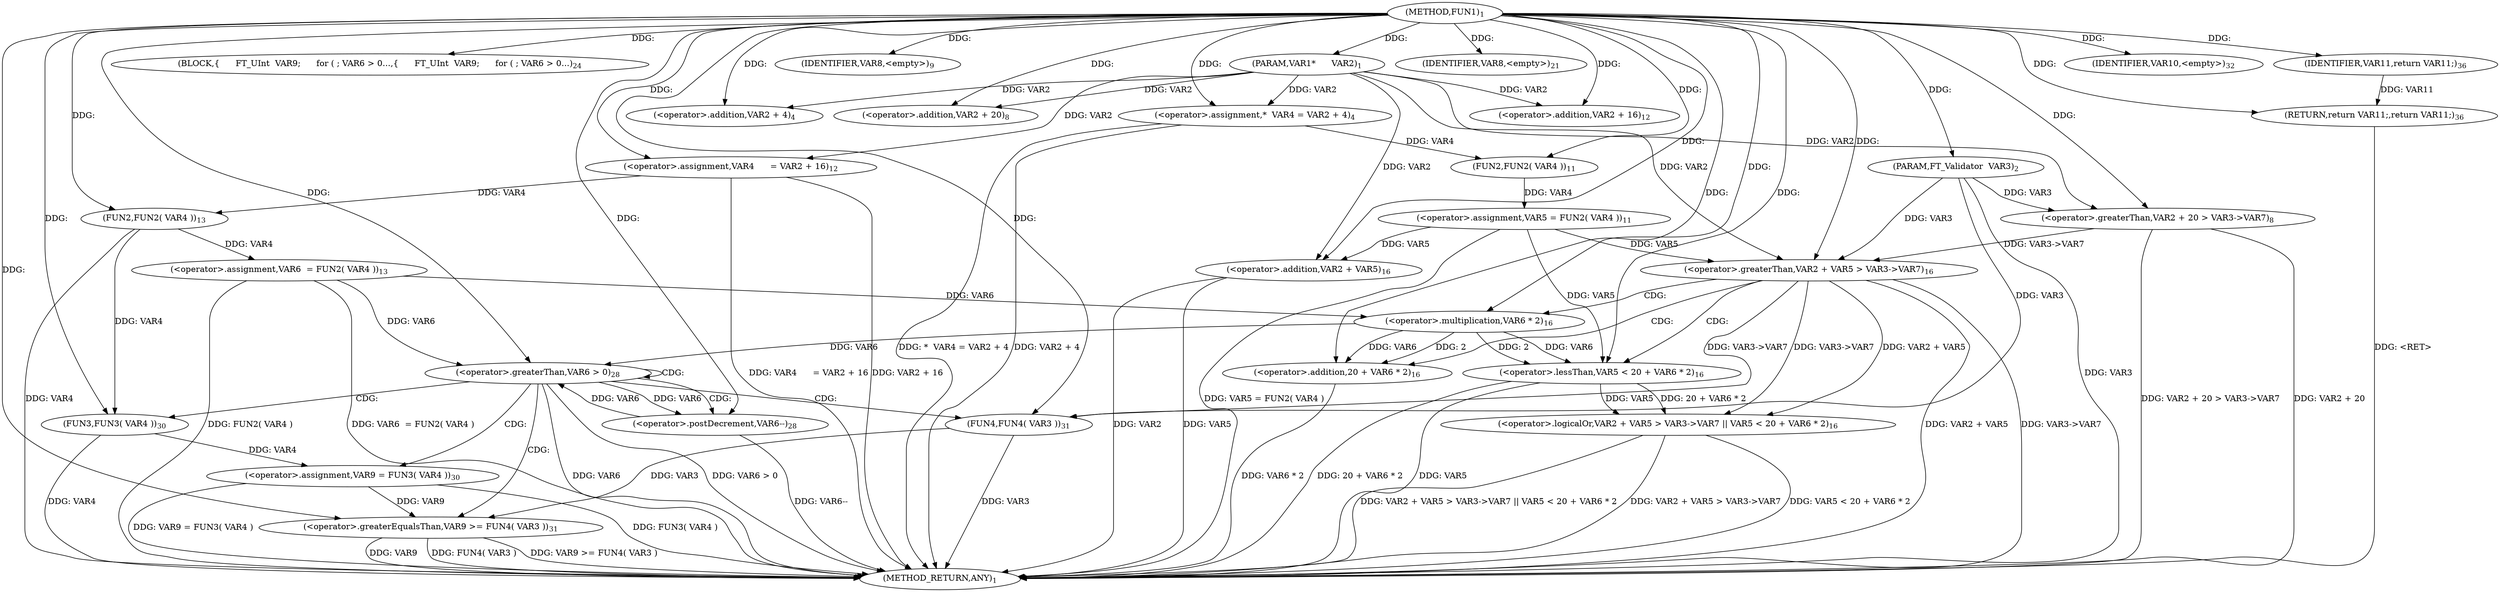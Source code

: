 digraph "FUN1" {  
"8" [label = <(METHOD,FUN1)<SUB>1</SUB>> ]
"84" [label = <(METHOD_RETURN,ANY)<SUB>1</SUB>> ]
"9" [label = <(PARAM,VAR1*      VAR2)<SUB>1</SUB>> ]
"10" [label = <(PARAM,FT_Validator  VAR3)<SUB>2</SUB>> ]
"13" [label = <(&lt;operator&gt;.assignment,*  VAR4 = VAR2 + 4)<SUB>4</SUB>> ]
"30" [label = <(&lt;operator&gt;.assignment,VAR5 = FUN2( VAR4 ))<SUB>11</SUB>> ]
"34" [label = <(&lt;operator&gt;.assignment,VAR4      = VAR2 + 16)<SUB>12</SUB>> ]
"39" [label = <(&lt;operator&gt;.assignment,VAR6  = FUN2( VAR4 ))<SUB>13</SUB>> ]
"61" [label = <(BLOCK,{
      FT_UInt  VAR9;


      for ( ; VAR6 &gt; 0...,{
      FT_UInt  VAR9;


      for ( ; VAR6 &gt; 0...)<SUB>24</SUB>> ]
"82" [label = <(RETURN,return VAR11;,return VAR11;)<SUB>36</SUB>> ]
"21" [label = <(&lt;operator&gt;.greaterThan,VAR2 + 20 &gt; VAR3-&gt;VAR7)<SUB>8</SUB>> ]
"44" [label = <(&lt;operator&gt;.logicalOr,VAR2 + VAR5 &gt; VAR3-&gt;VAR7 || VAR5 &lt; 20 + VAR6 * 2)<SUB>16</SUB>> ]
"83" [label = <(IDENTIFIER,VAR11,return VAR11;)<SUB>36</SUB>> ]
"15" [label = <(&lt;operator&gt;.addition,VAR2 + 4)<SUB>4</SUB>> ]
"29" [label = <(IDENTIFIER,VAR8,&lt;empty&gt;)<SUB>9</SUB>> ]
"32" [label = <(FUN2,FUN2( VAR4 ))<SUB>11</SUB>> ]
"36" [label = <(&lt;operator&gt;.addition,VAR2 + 16)<SUB>12</SUB>> ]
"41" [label = <(FUN2,FUN2( VAR4 ))<SUB>13</SUB>> ]
"60" [label = <(IDENTIFIER,VAR8,&lt;empty&gt;)<SUB>21</SUB>> ]
"65" [label = <(&lt;operator&gt;.greaterThan,VAR6 &gt; 0)<SUB>28</SUB>> ]
"68" [label = <(&lt;operator&gt;.postDecrement,VAR6--)<SUB>28</SUB>> ]
"22" [label = <(&lt;operator&gt;.addition,VAR2 + 20)<SUB>8</SUB>> ]
"45" [label = <(&lt;operator&gt;.greaterThan,VAR2 + VAR5 &gt; VAR3-&gt;VAR7)<SUB>16</SUB>> ]
"52" [label = <(&lt;operator&gt;.lessThan,VAR5 &lt; 20 + VAR6 * 2)<SUB>16</SUB>> ]
"71" [label = <(&lt;operator&gt;.assignment,VAR9 = FUN3( VAR4 ))<SUB>30</SUB>> ]
"46" [label = <(&lt;operator&gt;.addition,VAR2 + VAR5)<SUB>16</SUB>> ]
"54" [label = <(&lt;operator&gt;.addition,20 + VAR6 * 2)<SUB>16</SUB>> ]
"76" [label = <(&lt;operator&gt;.greaterEqualsThan,VAR9 &gt;= FUN4( VAR3 ))<SUB>31</SUB>> ]
"56" [label = <(&lt;operator&gt;.multiplication,VAR6 * 2)<SUB>16</SUB>> ]
"73" [label = <(FUN3,FUN3( VAR4 ))<SUB>30</SUB>> ]
"81" [label = <(IDENTIFIER,VAR10,&lt;empty&gt;)<SUB>32</SUB>> ]
"78" [label = <(FUN4,FUN4( VAR3 ))<SUB>31</SUB>> ]
  "82" -> "84"  [ label = "DDG: &lt;RET&gt;"] 
  "10" -> "84"  [ label = "DDG: VAR3"] 
  "13" -> "84"  [ label = "DDG: VAR2 + 4"] 
  "13" -> "84"  [ label = "DDG: *  VAR4 = VAR2 + 4"] 
  "21" -> "84"  [ label = "DDG: VAR2 + 20"] 
  "21" -> "84"  [ label = "DDG: VAR2 + 20 &gt; VAR3-&gt;VAR7"] 
  "30" -> "84"  [ label = "DDG: VAR5 = FUN2( VAR4 )"] 
  "34" -> "84"  [ label = "DDG: VAR2 + 16"] 
  "34" -> "84"  [ label = "DDG: VAR4      = VAR2 + 16"] 
  "41" -> "84"  [ label = "DDG: VAR4"] 
  "39" -> "84"  [ label = "DDG: FUN2( VAR4 )"] 
  "39" -> "84"  [ label = "DDG: VAR6  = FUN2( VAR4 )"] 
  "46" -> "84"  [ label = "DDG: VAR2"] 
  "46" -> "84"  [ label = "DDG: VAR5"] 
  "45" -> "84"  [ label = "DDG: VAR2 + VAR5"] 
  "45" -> "84"  [ label = "DDG: VAR3-&gt;VAR7"] 
  "44" -> "84"  [ label = "DDG: VAR2 + VAR5 &gt; VAR3-&gt;VAR7"] 
  "52" -> "84"  [ label = "DDG: VAR5"] 
  "54" -> "84"  [ label = "DDG: VAR6 * 2"] 
  "52" -> "84"  [ label = "DDG: 20 + VAR6 * 2"] 
  "44" -> "84"  [ label = "DDG: VAR5 &lt; 20 + VAR6 * 2"] 
  "44" -> "84"  [ label = "DDG: VAR2 + VAR5 &gt; VAR3-&gt;VAR7 || VAR5 &lt; 20 + VAR6 * 2"] 
  "65" -> "84"  [ label = "DDG: VAR6"] 
  "65" -> "84"  [ label = "DDG: VAR6 &gt; 0"] 
  "73" -> "84"  [ label = "DDG: VAR4"] 
  "71" -> "84"  [ label = "DDG: FUN3( VAR4 )"] 
  "71" -> "84"  [ label = "DDG: VAR9 = FUN3( VAR4 )"] 
  "76" -> "84"  [ label = "DDG: VAR9"] 
  "78" -> "84"  [ label = "DDG: VAR3"] 
  "76" -> "84"  [ label = "DDG: FUN4( VAR3 )"] 
  "76" -> "84"  [ label = "DDG: VAR9 &gt;= FUN4( VAR3 )"] 
  "68" -> "84"  [ label = "DDG: VAR6--"] 
  "8" -> "9"  [ label = "DDG: "] 
  "8" -> "10"  [ label = "DDG: "] 
  "9" -> "13"  [ label = "DDG: VAR2"] 
  "8" -> "13"  [ label = "DDG: "] 
  "32" -> "30"  [ label = "DDG: VAR4"] 
  "8" -> "34"  [ label = "DDG: "] 
  "9" -> "34"  [ label = "DDG: VAR2"] 
  "41" -> "39"  [ label = "DDG: VAR4"] 
  "8" -> "61"  [ label = "DDG: "] 
  "83" -> "82"  [ label = "DDG: VAR11"] 
  "8" -> "82"  [ label = "DDG: "] 
  "8" -> "83"  [ label = "DDG: "] 
  "9" -> "15"  [ label = "DDG: VAR2"] 
  "8" -> "15"  [ label = "DDG: "] 
  "8" -> "21"  [ label = "DDG: "] 
  "9" -> "21"  [ label = "DDG: VAR2"] 
  "10" -> "21"  [ label = "DDG: VAR3"] 
  "8" -> "29"  [ label = "DDG: "] 
  "13" -> "32"  [ label = "DDG: VAR4"] 
  "8" -> "32"  [ label = "DDG: "] 
  "8" -> "36"  [ label = "DDG: "] 
  "9" -> "36"  [ label = "DDG: VAR2"] 
  "34" -> "41"  [ label = "DDG: VAR4"] 
  "8" -> "41"  [ label = "DDG: "] 
  "45" -> "44"  [ label = "DDG: VAR2 + VAR5"] 
  "45" -> "44"  [ label = "DDG: VAR3-&gt;VAR7"] 
  "52" -> "44"  [ label = "DDG: VAR5"] 
  "52" -> "44"  [ label = "DDG: 20 + VAR6 * 2"] 
  "8" -> "60"  [ label = "DDG: "] 
  "8" -> "22"  [ label = "DDG: "] 
  "9" -> "22"  [ label = "DDG: VAR2"] 
  "8" -> "45"  [ label = "DDG: "] 
  "9" -> "45"  [ label = "DDG: VAR2"] 
  "30" -> "45"  [ label = "DDG: VAR5"] 
  "10" -> "45"  [ label = "DDG: VAR3"] 
  "21" -> "45"  [ label = "DDG: VAR3-&gt;VAR7"] 
  "8" -> "52"  [ label = "DDG: "] 
  "30" -> "52"  [ label = "DDG: VAR5"] 
  "56" -> "52"  [ label = "DDG: VAR6"] 
  "56" -> "52"  [ label = "DDG: 2"] 
  "39" -> "65"  [ label = "DDG: VAR6"] 
  "56" -> "65"  [ label = "DDG: VAR6"] 
  "68" -> "65"  [ label = "DDG: VAR6"] 
  "8" -> "65"  [ label = "DDG: "] 
  "65" -> "68"  [ label = "DDG: VAR6"] 
  "8" -> "68"  [ label = "DDG: "] 
  "73" -> "71"  [ label = "DDG: VAR4"] 
  "8" -> "46"  [ label = "DDG: "] 
  "9" -> "46"  [ label = "DDG: VAR2"] 
  "30" -> "46"  [ label = "DDG: VAR5"] 
  "8" -> "54"  [ label = "DDG: "] 
  "56" -> "54"  [ label = "DDG: VAR6"] 
  "56" -> "54"  [ label = "DDG: 2"] 
  "39" -> "56"  [ label = "DDG: VAR6"] 
  "8" -> "56"  [ label = "DDG: "] 
  "41" -> "73"  [ label = "DDG: VAR4"] 
  "8" -> "73"  [ label = "DDG: "] 
  "71" -> "76"  [ label = "DDG: VAR9"] 
  "8" -> "76"  [ label = "DDG: "] 
  "78" -> "76"  [ label = "DDG: VAR3"] 
  "8" -> "81"  [ label = "DDG: "] 
  "10" -> "78"  [ label = "DDG: VAR3"] 
  "45" -> "78"  [ label = "DDG: VAR3-&gt;VAR7"] 
  "8" -> "78"  [ label = "DDG: "] 
  "45" -> "52"  [ label = "CDG: "] 
  "45" -> "56"  [ label = "CDG: "] 
  "45" -> "54"  [ label = "CDG: "] 
  "65" -> "76"  [ label = "CDG: "] 
  "65" -> "68"  [ label = "CDG: "] 
  "65" -> "73"  [ label = "CDG: "] 
  "65" -> "65"  [ label = "CDG: "] 
  "65" -> "71"  [ label = "CDG: "] 
  "65" -> "78"  [ label = "CDG: "] 
}
